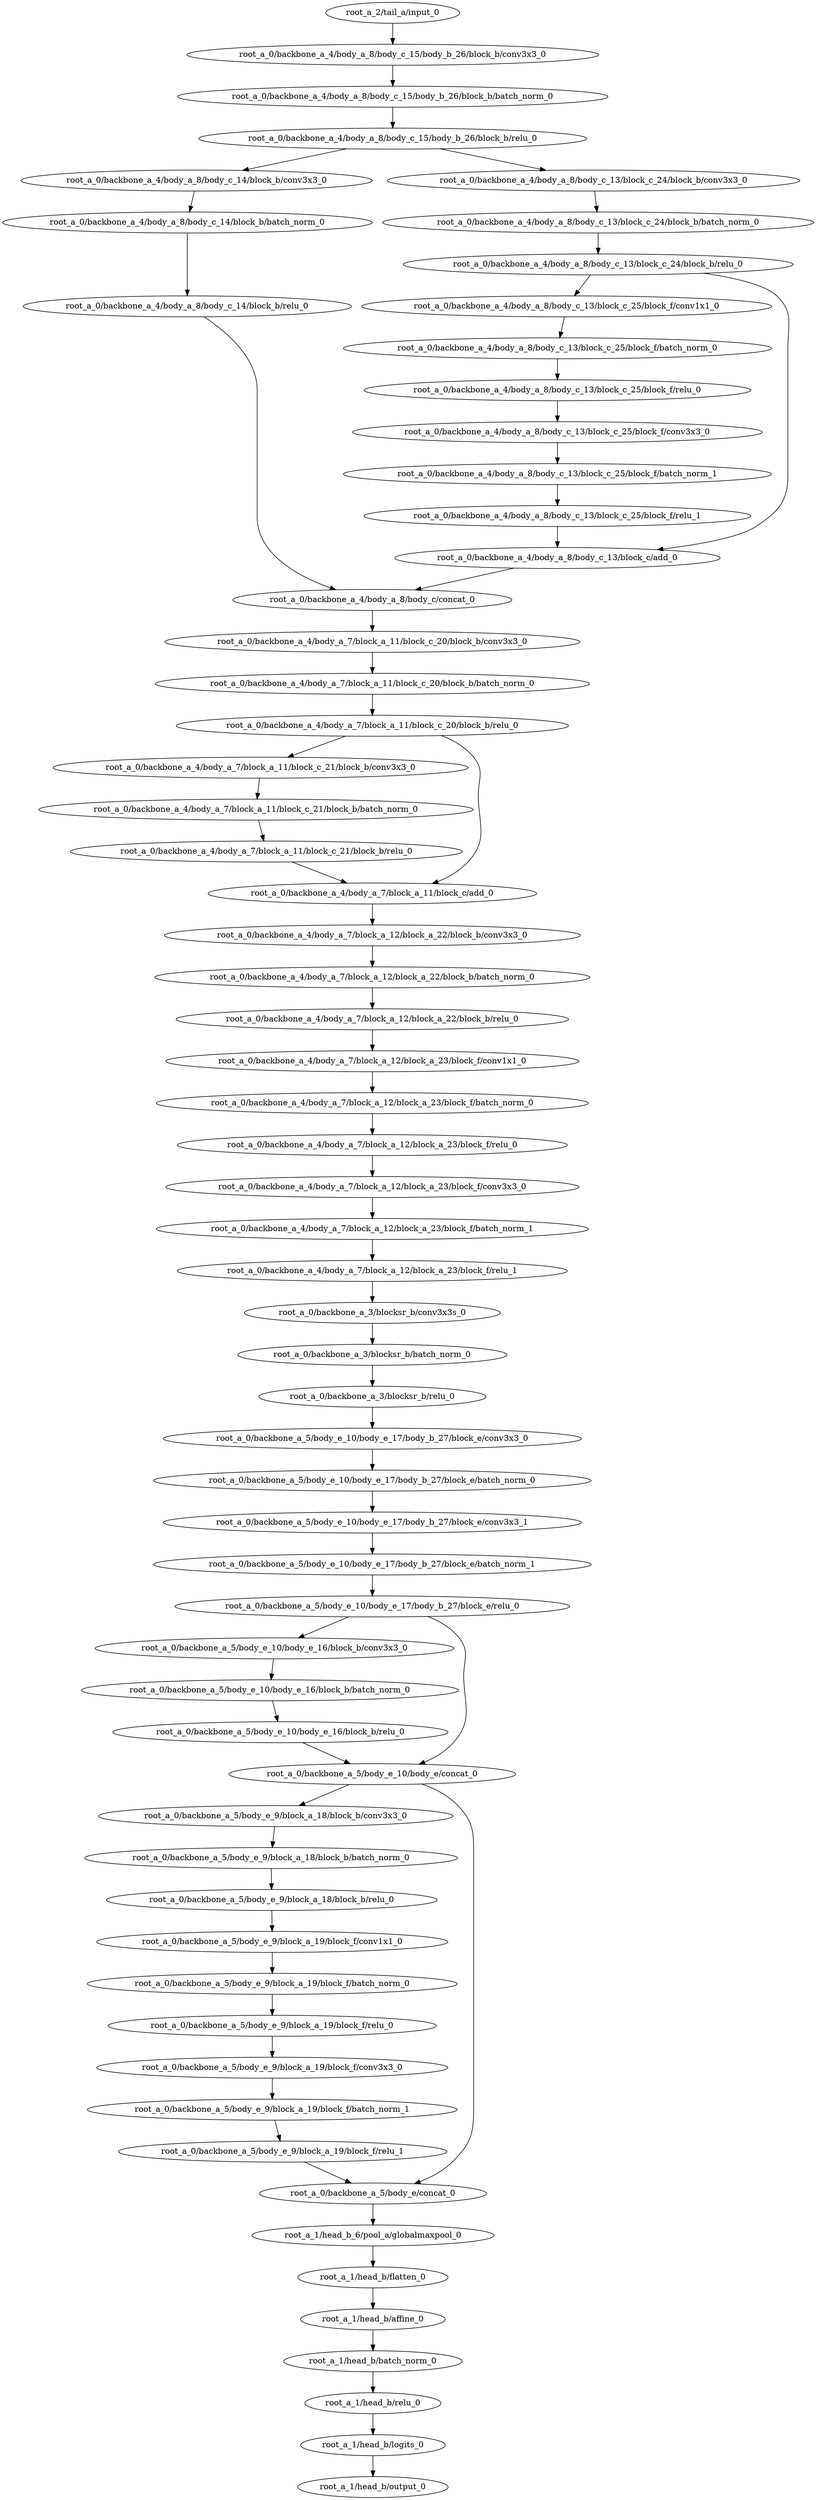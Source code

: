 digraph root_a {
	"root_a_2/tail_a/input_0"
	"root_a_0/backbone_a_4/body_a_8/body_c_15/body_b_26/block_b/conv3x3_0"
	"root_a_0/backbone_a_4/body_a_8/body_c_15/body_b_26/block_b/batch_norm_0"
	"root_a_0/backbone_a_4/body_a_8/body_c_15/body_b_26/block_b/relu_0"
	"root_a_0/backbone_a_4/body_a_8/body_c_14/block_b/conv3x3_0"
	"root_a_0/backbone_a_4/body_a_8/body_c_14/block_b/batch_norm_0"
	"root_a_0/backbone_a_4/body_a_8/body_c_14/block_b/relu_0"
	"root_a_0/backbone_a_4/body_a_8/body_c_13/block_c_24/block_b/conv3x3_0"
	"root_a_0/backbone_a_4/body_a_8/body_c_13/block_c_24/block_b/batch_norm_0"
	"root_a_0/backbone_a_4/body_a_8/body_c_13/block_c_24/block_b/relu_0"
	"root_a_0/backbone_a_4/body_a_8/body_c_13/block_c_25/block_f/conv1x1_0"
	"root_a_0/backbone_a_4/body_a_8/body_c_13/block_c_25/block_f/batch_norm_0"
	"root_a_0/backbone_a_4/body_a_8/body_c_13/block_c_25/block_f/relu_0"
	"root_a_0/backbone_a_4/body_a_8/body_c_13/block_c_25/block_f/conv3x3_0"
	"root_a_0/backbone_a_4/body_a_8/body_c_13/block_c_25/block_f/batch_norm_1"
	"root_a_0/backbone_a_4/body_a_8/body_c_13/block_c_25/block_f/relu_1"
	"root_a_0/backbone_a_4/body_a_8/body_c_13/block_c/add_0"
	"root_a_0/backbone_a_4/body_a_8/body_c/concat_0"
	"root_a_0/backbone_a_4/body_a_7/block_a_11/block_c_20/block_b/conv3x3_0"
	"root_a_0/backbone_a_4/body_a_7/block_a_11/block_c_20/block_b/batch_norm_0"
	"root_a_0/backbone_a_4/body_a_7/block_a_11/block_c_20/block_b/relu_0"
	"root_a_0/backbone_a_4/body_a_7/block_a_11/block_c_21/block_b/conv3x3_0"
	"root_a_0/backbone_a_4/body_a_7/block_a_11/block_c_21/block_b/batch_norm_0"
	"root_a_0/backbone_a_4/body_a_7/block_a_11/block_c_21/block_b/relu_0"
	"root_a_0/backbone_a_4/body_a_7/block_a_11/block_c/add_0"
	"root_a_0/backbone_a_4/body_a_7/block_a_12/block_a_22/block_b/conv3x3_0"
	"root_a_0/backbone_a_4/body_a_7/block_a_12/block_a_22/block_b/batch_norm_0"
	"root_a_0/backbone_a_4/body_a_7/block_a_12/block_a_22/block_b/relu_0"
	"root_a_0/backbone_a_4/body_a_7/block_a_12/block_a_23/block_f/conv1x1_0"
	"root_a_0/backbone_a_4/body_a_7/block_a_12/block_a_23/block_f/batch_norm_0"
	"root_a_0/backbone_a_4/body_a_7/block_a_12/block_a_23/block_f/relu_0"
	"root_a_0/backbone_a_4/body_a_7/block_a_12/block_a_23/block_f/conv3x3_0"
	"root_a_0/backbone_a_4/body_a_7/block_a_12/block_a_23/block_f/batch_norm_1"
	"root_a_0/backbone_a_4/body_a_7/block_a_12/block_a_23/block_f/relu_1"
	"root_a_0/backbone_a_3/blocksr_b/conv3x3s_0"
	"root_a_0/backbone_a_3/blocksr_b/batch_norm_0"
	"root_a_0/backbone_a_3/blocksr_b/relu_0"
	"root_a_0/backbone_a_5/body_e_10/body_e_17/body_b_27/block_e/conv3x3_0"
	"root_a_0/backbone_a_5/body_e_10/body_e_17/body_b_27/block_e/batch_norm_0"
	"root_a_0/backbone_a_5/body_e_10/body_e_17/body_b_27/block_e/conv3x3_1"
	"root_a_0/backbone_a_5/body_e_10/body_e_17/body_b_27/block_e/batch_norm_1"
	"root_a_0/backbone_a_5/body_e_10/body_e_17/body_b_27/block_e/relu_0"
	"root_a_0/backbone_a_5/body_e_10/body_e_16/block_b/conv3x3_0"
	"root_a_0/backbone_a_5/body_e_10/body_e_16/block_b/batch_norm_0"
	"root_a_0/backbone_a_5/body_e_10/body_e_16/block_b/relu_0"
	"root_a_0/backbone_a_5/body_e_10/body_e/concat_0"
	"root_a_0/backbone_a_5/body_e_9/block_a_18/block_b/conv3x3_0"
	"root_a_0/backbone_a_5/body_e_9/block_a_18/block_b/batch_norm_0"
	"root_a_0/backbone_a_5/body_e_9/block_a_18/block_b/relu_0"
	"root_a_0/backbone_a_5/body_e_9/block_a_19/block_f/conv1x1_0"
	"root_a_0/backbone_a_5/body_e_9/block_a_19/block_f/batch_norm_0"
	"root_a_0/backbone_a_5/body_e_9/block_a_19/block_f/relu_0"
	"root_a_0/backbone_a_5/body_e_9/block_a_19/block_f/conv3x3_0"
	"root_a_0/backbone_a_5/body_e_9/block_a_19/block_f/batch_norm_1"
	"root_a_0/backbone_a_5/body_e_9/block_a_19/block_f/relu_1"
	"root_a_0/backbone_a_5/body_e/concat_0"
	"root_a_1/head_b_6/pool_a/globalmaxpool_0"
	"root_a_1/head_b/flatten_0"
	"root_a_1/head_b/affine_0"
	"root_a_1/head_b/batch_norm_0"
	"root_a_1/head_b/relu_0"
	"root_a_1/head_b/logits_0"
	"root_a_1/head_b/output_0"

	"root_a_2/tail_a/input_0" -> "root_a_0/backbone_a_4/body_a_8/body_c_15/body_b_26/block_b/conv3x3_0"
	"root_a_0/backbone_a_4/body_a_8/body_c_15/body_b_26/block_b/conv3x3_0" -> "root_a_0/backbone_a_4/body_a_8/body_c_15/body_b_26/block_b/batch_norm_0"
	"root_a_0/backbone_a_4/body_a_8/body_c_15/body_b_26/block_b/batch_norm_0" -> "root_a_0/backbone_a_4/body_a_8/body_c_15/body_b_26/block_b/relu_0"
	"root_a_0/backbone_a_4/body_a_8/body_c_15/body_b_26/block_b/relu_0" -> "root_a_0/backbone_a_4/body_a_8/body_c_14/block_b/conv3x3_0"
	"root_a_0/backbone_a_4/body_a_8/body_c_14/block_b/conv3x3_0" -> "root_a_0/backbone_a_4/body_a_8/body_c_14/block_b/batch_norm_0"
	"root_a_0/backbone_a_4/body_a_8/body_c_14/block_b/batch_norm_0" -> "root_a_0/backbone_a_4/body_a_8/body_c_14/block_b/relu_0"
	"root_a_0/backbone_a_4/body_a_8/body_c_15/body_b_26/block_b/relu_0" -> "root_a_0/backbone_a_4/body_a_8/body_c_13/block_c_24/block_b/conv3x3_0"
	"root_a_0/backbone_a_4/body_a_8/body_c_13/block_c_24/block_b/conv3x3_0" -> "root_a_0/backbone_a_4/body_a_8/body_c_13/block_c_24/block_b/batch_norm_0"
	"root_a_0/backbone_a_4/body_a_8/body_c_13/block_c_24/block_b/batch_norm_0" -> "root_a_0/backbone_a_4/body_a_8/body_c_13/block_c_24/block_b/relu_0"
	"root_a_0/backbone_a_4/body_a_8/body_c_13/block_c_24/block_b/relu_0" -> "root_a_0/backbone_a_4/body_a_8/body_c_13/block_c_25/block_f/conv1x1_0"
	"root_a_0/backbone_a_4/body_a_8/body_c_13/block_c_25/block_f/conv1x1_0" -> "root_a_0/backbone_a_4/body_a_8/body_c_13/block_c_25/block_f/batch_norm_0"
	"root_a_0/backbone_a_4/body_a_8/body_c_13/block_c_25/block_f/batch_norm_0" -> "root_a_0/backbone_a_4/body_a_8/body_c_13/block_c_25/block_f/relu_0"
	"root_a_0/backbone_a_4/body_a_8/body_c_13/block_c_25/block_f/relu_0" -> "root_a_0/backbone_a_4/body_a_8/body_c_13/block_c_25/block_f/conv3x3_0"
	"root_a_0/backbone_a_4/body_a_8/body_c_13/block_c_25/block_f/conv3x3_0" -> "root_a_0/backbone_a_4/body_a_8/body_c_13/block_c_25/block_f/batch_norm_1"
	"root_a_0/backbone_a_4/body_a_8/body_c_13/block_c_25/block_f/batch_norm_1" -> "root_a_0/backbone_a_4/body_a_8/body_c_13/block_c_25/block_f/relu_1"
	"root_a_0/backbone_a_4/body_a_8/body_c_13/block_c_25/block_f/relu_1" -> "root_a_0/backbone_a_4/body_a_8/body_c_13/block_c/add_0"
	"root_a_0/backbone_a_4/body_a_8/body_c_13/block_c_24/block_b/relu_0" -> "root_a_0/backbone_a_4/body_a_8/body_c_13/block_c/add_0"
	"root_a_0/backbone_a_4/body_a_8/body_c_14/block_b/relu_0" -> "root_a_0/backbone_a_4/body_a_8/body_c/concat_0"
	"root_a_0/backbone_a_4/body_a_8/body_c_13/block_c/add_0" -> "root_a_0/backbone_a_4/body_a_8/body_c/concat_0"
	"root_a_0/backbone_a_4/body_a_8/body_c/concat_0" -> "root_a_0/backbone_a_4/body_a_7/block_a_11/block_c_20/block_b/conv3x3_0"
	"root_a_0/backbone_a_4/body_a_7/block_a_11/block_c_20/block_b/conv3x3_0" -> "root_a_0/backbone_a_4/body_a_7/block_a_11/block_c_20/block_b/batch_norm_0"
	"root_a_0/backbone_a_4/body_a_7/block_a_11/block_c_20/block_b/batch_norm_0" -> "root_a_0/backbone_a_4/body_a_7/block_a_11/block_c_20/block_b/relu_0"
	"root_a_0/backbone_a_4/body_a_7/block_a_11/block_c_20/block_b/relu_0" -> "root_a_0/backbone_a_4/body_a_7/block_a_11/block_c_21/block_b/conv3x3_0"
	"root_a_0/backbone_a_4/body_a_7/block_a_11/block_c_21/block_b/conv3x3_0" -> "root_a_0/backbone_a_4/body_a_7/block_a_11/block_c_21/block_b/batch_norm_0"
	"root_a_0/backbone_a_4/body_a_7/block_a_11/block_c_21/block_b/batch_norm_0" -> "root_a_0/backbone_a_4/body_a_7/block_a_11/block_c_21/block_b/relu_0"
	"root_a_0/backbone_a_4/body_a_7/block_a_11/block_c_20/block_b/relu_0" -> "root_a_0/backbone_a_4/body_a_7/block_a_11/block_c/add_0"
	"root_a_0/backbone_a_4/body_a_7/block_a_11/block_c_21/block_b/relu_0" -> "root_a_0/backbone_a_4/body_a_7/block_a_11/block_c/add_0"
	"root_a_0/backbone_a_4/body_a_7/block_a_11/block_c/add_0" -> "root_a_0/backbone_a_4/body_a_7/block_a_12/block_a_22/block_b/conv3x3_0"
	"root_a_0/backbone_a_4/body_a_7/block_a_12/block_a_22/block_b/conv3x3_0" -> "root_a_0/backbone_a_4/body_a_7/block_a_12/block_a_22/block_b/batch_norm_0"
	"root_a_0/backbone_a_4/body_a_7/block_a_12/block_a_22/block_b/batch_norm_0" -> "root_a_0/backbone_a_4/body_a_7/block_a_12/block_a_22/block_b/relu_0"
	"root_a_0/backbone_a_4/body_a_7/block_a_12/block_a_22/block_b/relu_0" -> "root_a_0/backbone_a_4/body_a_7/block_a_12/block_a_23/block_f/conv1x1_0"
	"root_a_0/backbone_a_4/body_a_7/block_a_12/block_a_23/block_f/conv1x1_0" -> "root_a_0/backbone_a_4/body_a_7/block_a_12/block_a_23/block_f/batch_norm_0"
	"root_a_0/backbone_a_4/body_a_7/block_a_12/block_a_23/block_f/batch_norm_0" -> "root_a_0/backbone_a_4/body_a_7/block_a_12/block_a_23/block_f/relu_0"
	"root_a_0/backbone_a_4/body_a_7/block_a_12/block_a_23/block_f/relu_0" -> "root_a_0/backbone_a_4/body_a_7/block_a_12/block_a_23/block_f/conv3x3_0"
	"root_a_0/backbone_a_4/body_a_7/block_a_12/block_a_23/block_f/conv3x3_0" -> "root_a_0/backbone_a_4/body_a_7/block_a_12/block_a_23/block_f/batch_norm_1"
	"root_a_0/backbone_a_4/body_a_7/block_a_12/block_a_23/block_f/batch_norm_1" -> "root_a_0/backbone_a_4/body_a_7/block_a_12/block_a_23/block_f/relu_1"
	"root_a_0/backbone_a_4/body_a_7/block_a_12/block_a_23/block_f/relu_1" -> "root_a_0/backbone_a_3/blocksr_b/conv3x3s_0"
	"root_a_0/backbone_a_3/blocksr_b/conv3x3s_0" -> "root_a_0/backbone_a_3/blocksr_b/batch_norm_0"
	"root_a_0/backbone_a_3/blocksr_b/batch_norm_0" -> "root_a_0/backbone_a_3/blocksr_b/relu_0"
	"root_a_0/backbone_a_3/blocksr_b/relu_0" -> "root_a_0/backbone_a_5/body_e_10/body_e_17/body_b_27/block_e/conv3x3_0"
	"root_a_0/backbone_a_5/body_e_10/body_e_17/body_b_27/block_e/conv3x3_0" -> "root_a_0/backbone_a_5/body_e_10/body_e_17/body_b_27/block_e/batch_norm_0"
	"root_a_0/backbone_a_5/body_e_10/body_e_17/body_b_27/block_e/batch_norm_0" -> "root_a_0/backbone_a_5/body_e_10/body_e_17/body_b_27/block_e/conv3x3_1"
	"root_a_0/backbone_a_5/body_e_10/body_e_17/body_b_27/block_e/conv3x3_1" -> "root_a_0/backbone_a_5/body_e_10/body_e_17/body_b_27/block_e/batch_norm_1"
	"root_a_0/backbone_a_5/body_e_10/body_e_17/body_b_27/block_e/batch_norm_1" -> "root_a_0/backbone_a_5/body_e_10/body_e_17/body_b_27/block_e/relu_0"
	"root_a_0/backbone_a_5/body_e_10/body_e_17/body_b_27/block_e/relu_0" -> "root_a_0/backbone_a_5/body_e_10/body_e_16/block_b/conv3x3_0"
	"root_a_0/backbone_a_5/body_e_10/body_e_16/block_b/conv3x3_0" -> "root_a_0/backbone_a_5/body_e_10/body_e_16/block_b/batch_norm_0"
	"root_a_0/backbone_a_5/body_e_10/body_e_16/block_b/batch_norm_0" -> "root_a_0/backbone_a_5/body_e_10/body_e_16/block_b/relu_0"
	"root_a_0/backbone_a_5/body_e_10/body_e_16/block_b/relu_0" -> "root_a_0/backbone_a_5/body_e_10/body_e/concat_0"
	"root_a_0/backbone_a_5/body_e_10/body_e_17/body_b_27/block_e/relu_0" -> "root_a_0/backbone_a_5/body_e_10/body_e/concat_0"
	"root_a_0/backbone_a_5/body_e_10/body_e/concat_0" -> "root_a_0/backbone_a_5/body_e_9/block_a_18/block_b/conv3x3_0"
	"root_a_0/backbone_a_5/body_e_9/block_a_18/block_b/conv3x3_0" -> "root_a_0/backbone_a_5/body_e_9/block_a_18/block_b/batch_norm_0"
	"root_a_0/backbone_a_5/body_e_9/block_a_18/block_b/batch_norm_0" -> "root_a_0/backbone_a_5/body_e_9/block_a_18/block_b/relu_0"
	"root_a_0/backbone_a_5/body_e_9/block_a_18/block_b/relu_0" -> "root_a_0/backbone_a_5/body_e_9/block_a_19/block_f/conv1x1_0"
	"root_a_0/backbone_a_5/body_e_9/block_a_19/block_f/conv1x1_0" -> "root_a_0/backbone_a_5/body_e_9/block_a_19/block_f/batch_norm_0"
	"root_a_0/backbone_a_5/body_e_9/block_a_19/block_f/batch_norm_0" -> "root_a_0/backbone_a_5/body_e_9/block_a_19/block_f/relu_0"
	"root_a_0/backbone_a_5/body_e_9/block_a_19/block_f/relu_0" -> "root_a_0/backbone_a_5/body_e_9/block_a_19/block_f/conv3x3_0"
	"root_a_0/backbone_a_5/body_e_9/block_a_19/block_f/conv3x3_0" -> "root_a_0/backbone_a_5/body_e_9/block_a_19/block_f/batch_norm_1"
	"root_a_0/backbone_a_5/body_e_9/block_a_19/block_f/batch_norm_1" -> "root_a_0/backbone_a_5/body_e_9/block_a_19/block_f/relu_1"
	"root_a_0/backbone_a_5/body_e_9/block_a_19/block_f/relu_1" -> "root_a_0/backbone_a_5/body_e/concat_0"
	"root_a_0/backbone_a_5/body_e_10/body_e/concat_0" -> "root_a_0/backbone_a_5/body_e/concat_0"
	"root_a_0/backbone_a_5/body_e/concat_0" -> "root_a_1/head_b_6/pool_a/globalmaxpool_0"
	"root_a_1/head_b_6/pool_a/globalmaxpool_0" -> "root_a_1/head_b/flatten_0"
	"root_a_1/head_b/flatten_0" -> "root_a_1/head_b/affine_0"
	"root_a_1/head_b/affine_0" -> "root_a_1/head_b/batch_norm_0"
	"root_a_1/head_b/batch_norm_0" -> "root_a_1/head_b/relu_0"
	"root_a_1/head_b/relu_0" -> "root_a_1/head_b/logits_0"
	"root_a_1/head_b/logits_0" -> "root_a_1/head_b/output_0"

}